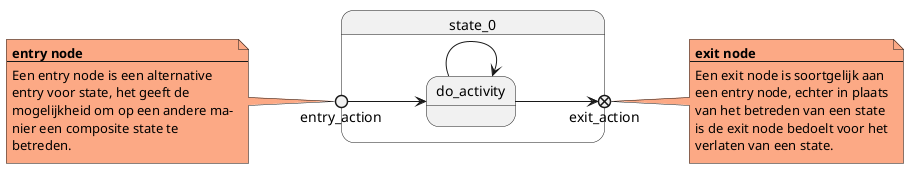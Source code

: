 @startuml
'https://plantuml.com/state-diagram
left to right direction

state state_0 {
    do_activity --> exit_action <<exitpoint>>
    entry_action <<entrypoint>> --> do_activity
    do_activity --> do_activity

    entry_action -[hidden]up-> exit_action
}

note left of entry_action #FCA985
    **entry node**
    --
    Een entry node is een alternative
    entry voor state, het geeft de
    mogelijkheid om op een andere ma-
    nier een composite state te
    betreden.
end note

note right of exit_action #FCA985
    **exit node**
    --
    Een exit node is soortgelijk aan
    een entry node, echter in plaats
    van het betreden van een state
    is de exit node bedoelt voor het
    verlaten van een state.
end note

@enduml